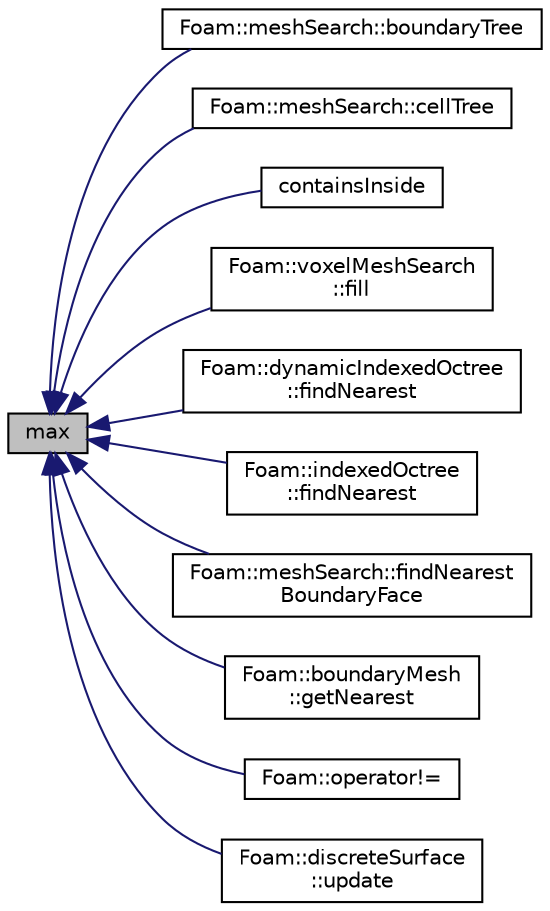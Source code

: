 digraph "max"
{
  bgcolor="transparent";
  edge [fontname="Helvetica",fontsize="10",labelfontname="Helvetica",labelfontsize="10"];
  node [fontname="Helvetica",fontsize="10",shape=record];
  rankdir="LR";
  Node1 [label="max",height=0.2,width=0.4,color="black", fillcolor="grey75", style="filled" fontcolor="black"];
  Node1 -> Node2 [dir="back",color="midnightblue",fontsize="10",style="solid",fontname="Helvetica"];
  Node2 [label="Foam::meshSearch::boundaryTree",height=0.2,width=0.4,color="black",URL="$classFoam_1_1meshSearch.html#a99d8a0131091e3666e9f48ebc6b3dbc0",tooltip="Get (demand driven) reference to octree holding all. "];
  Node1 -> Node3 [dir="back",color="midnightblue",fontsize="10",style="solid",fontname="Helvetica"];
  Node3 [label="Foam::meshSearch::cellTree",height=0.2,width=0.4,color="black",URL="$classFoam_1_1meshSearch.html#a7ec8de2b3ebafbb5aecf9316146722bf",tooltip="Get (demand driven) reference to octree holding all cells. "];
  Node1 -> Node4 [dir="back",color="midnightblue",fontsize="10",style="solid",fontname="Helvetica"];
  Node4 [label="containsInside",height=0.2,width=0.4,color="black",URL="$classFoam_1_1boundBox.html#a48b9c9513101cff7a322ee36fd2dc3ef",tooltip="Contains point? (inside only) "];
  Node1 -> Node5 [dir="back",color="midnightblue",fontsize="10",style="solid",fontname="Helvetica"];
  Node5 [label="Foam::voxelMeshSearch\l::fill",height=0.2,width=0.4,color="black",URL="$classFoam_1_1voxelMeshSearch.html#a6a9f5957f5e51908f25ebe7de6c241be",tooltip="Fill voxels indicated by bounding box. "];
  Node1 -> Node6 [dir="back",color="midnightblue",fontsize="10",style="solid",fontname="Helvetica"];
  Node6 [label="Foam::dynamicIndexedOctree\l::findNearest",height=0.2,width=0.4,color="black",URL="$classFoam_1_1dynamicIndexedOctree.html#a2db1ff77908c7819fb3e192caa364040",tooltip="Low level: calculate nearest starting from subnode. "];
  Node1 -> Node7 [dir="back",color="midnightblue",fontsize="10",style="solid",fontname="Helvetica"];
  Node7 [label="Foam::indexedOctree\l::findNearest",height=0.2,width=0.4,color="black",URL="$classFoam_1_1indexedOctree.html#a87d33cc27610bf4cfd3a5abac58af399",tooltip="Low level: calculate nearest starting from subnode. "];
  Node1 -> Node8 [dir="back",color="midnightblue",fontsize="10",style="solid",fontname="Helvetica"];
  Node8 [label="Foam::meshSearch::findNearest\lBoundaryFace",height=0.2,width=0.4,color="black",URL="$classFoam_1_1meshSearch.html#ad28edd754a2ff6caec90415660e87114",tooltip="Find nearest boundary face. "];
  Node1 -> Node9 [dir="back",color="midnightblue",fontsize="10",style="solid",fontname="Helvetica"];
  Node9 [label="Foam::boundaryMesh\l::getNearest",height=0.2,width=0.4,color="black",URL="$classFoam_1_1boundaryMesh.html#afc0c1d142df9fc42e5efffdf1f144d3a",tooltip="Get bMesh index of nearest face for every boundary face in. "];
  Node1 -> Node10 [dir="back",color="midnightblue",fontsize="10",style="solid",fontname="Helvetica"];
  Node10 [label="Foam::operator!=",height=0.2,width=0.4,color="black",URL="$namespaceFoam.html#af09b39e238d242564a2c3456f1849744"];
  Node1 -> Node11 [dir="back",color="midnightblue",fontsize="10",style="solid",fontname="Helvetica"];
  Node11 [label="Foam::discreteSurface\l::update",height=0.2,width=0.4,color="black",URL="$classFoam_1_1discreteSurface.html#aa2aac016e2bf7b5bd2b271786c2791aa",tooltip="Update the surface as required. "];
}
